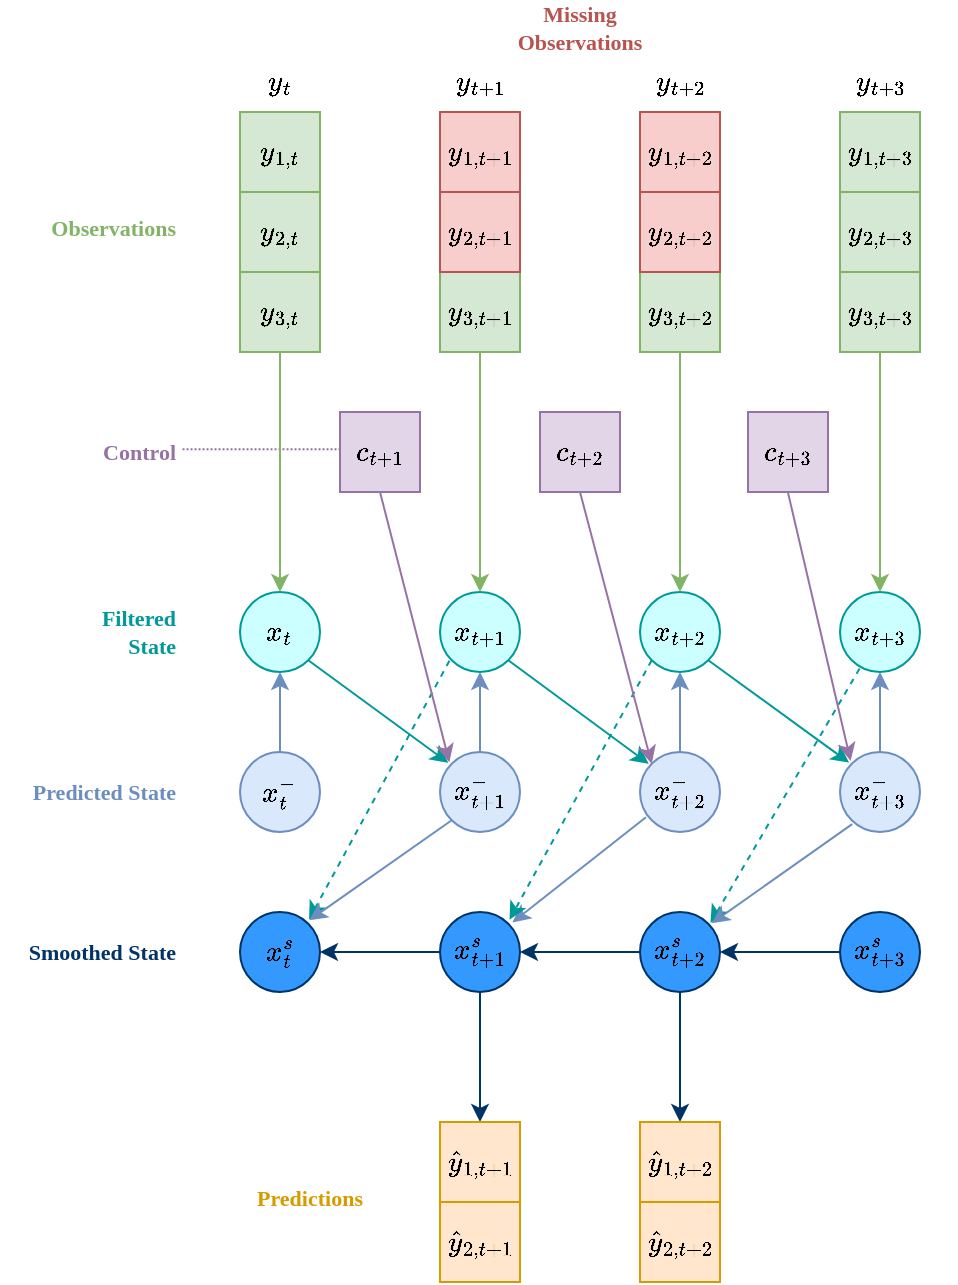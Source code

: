 <mxfile version="20.7.4" type="device"><diagram name="Pagina-1" id="PG1uFgNNU4_VFH-syxDm"><mxGraphModel dx="830" dy="479" grid="1" gridSize="10" guides="1" tooltips="1" connect="1" arrows="1" fold="1" page="1" pageScale="1" pageWidth="827" pageHeight="1169" math="1" shadow="0"><root><mxCell id="0"/><mxCell id="1" parent="0"/><mxCell id="aHSA-yWjQ6p6nmooRD67-1" value="" style="endArrow=none;dashed=1;html=1;dashPattern=1 1;strokeWidth=1;rounded=0;strokeColor=#9673a6;entryX=0.02;entryY=0.467;entryDx=0;entryDy=0;entryPerimeter=0;exitX=1.014;exitY=0.447;exitDx=0;exitDy=0;exitPerimeter=0;fillColor=#e1d5e7;" edge="1" parent="1" source="CmO0RxP0NXubQuv4mHWE-83" target="CmO0RxP0NXubQuv4mHWE-57"><mxGeometry width="50" height="50" relative="1" as="geometry"><mxPoint x="100" y="320" as="sourcePoint"/><mxPoint x="150" y="270" as="targetPoint"/></mxGeometry></mxCell><mxCell id="CmO0RxP0NXubQuv4mHWE-1" value="$$x_t$$" style="ellipse;whiteSpace=wrap;html=1;aspect=fixed;fillColor=#CCFFFF;strokeColor=#009999;" parent="1" vertex="1"><mxGeometry x="160" y="320" width="40" height="40" as="geometry"/></mxCell><mxCell id="CmO0RxP0NXubQuv4mHWE-13" style="edgeStyle=orthogonalEdgeStyle;rounded=0;orthogonalLoop=1;jettySize=auto;html=1;entryX=0.5;entryY=1;entryDx=0;entryDy=0;fontSize=12;fillColor=#dae8fc;strokeColor=#6C8EBF;" parent="1" source="CmO0RxP0NXubQuv4mHWE-2" target="CmO0RxP0NXubQuv4mHWE-1" edge="1"><mxGeometry relative="1" as="geometry"/></mxCell><mxCell id="CmO0RxP0NXubQuv4mHWE-2" value="$$x^-_t$$" style="ellipse;whiteSpace=wrap;html=1;aspect=fixed;fillColor=#dae8fc;strokeColor=#6c8ebf;" parent="1" vertex="1"><mxGeometry x="160" y="400" width="40" height="40" as="geometry"/></mxCell><mxCell id="CmO0RxP0NXubQuv4mHWE-3" value="$$x^s_t$$" style="ellipse;whiteSpace=wrap;html=1;aspect=fixed;fillColor=#3399FF;strokeColor=#003366;" parent="1" vertex="1"><mxGeometry x="160" y="480" width="40" height="40" as="geometry"/></mxCell><mxCell id="CmO0RxP0NXubQuv4mHWE-4" value="$$x_{t+1}$$" style="ellipse;whiteSpace=wrap;html=1;aspect=fixed;fillColor=#CCFFFF;strokeColor=#009999;" parent="1" vertex="1"><mxGeometry x="260" y="320" width="40" height="40" as="geometry"/></mxCell><mxCell id="CmO0RxP0NXubQuv4mHWE-15" style="edgeStyle=orthogonalEdgeStyle;rounded=0;orthogonalLoop=1;jettySize=auto;html=1;entryX=0.5;entryY=1;entryDx=0;entryDy=0;fontSize=12;fillColor=#dae8fc;strokeColor=#6c8ebf;" parent="1" source="CmO0RxP0NXubQuv4mHWE-5" target="CmO0RxP0NXubQuv4mHWE-4" edge="1"><mxGeometry relative="1" as="geometry"/></mxCell><mxCell id="CmO0RxP0NXubQuv4mHWE-5" value="$$x^-_{t+1}$$" style="ellipse;whiteSpace=wrap;html=1;aspect=fixed;fillColor=#dae8fc;strokeColor=#6c8ebf;" parent="1" vertex="1"><mxGeometry x="260" y="400" width="40" height="40" as="geometry"/></mxCell><mxCell id="CmO0RxP0NXubQuv4mHWE-45" style="edgeStyle=orthogonalEdgeStyle;rounded=0;orthogonalLoop=1;jettySize=auto;html=1;exitX=0;exitY=0.5;exitDx=0;exitDy=0;fontSize=12;fillColor=#3399FF;strokeColor=#003366;fontColor=rgb(0, 0, 0);" parent="1" source="CmO0RxP0NXubQuv4mHWE-6" edge="1"><mxGeometry relative="1" as="geometry"><mxPoint x="200" y="500" as="targetPoint"/></mxGeometry></mxCell><mxCell id="CmO0RxP0NXubQuv4mHWE-71" style="edgeStyle=orthogonalEdgeStyle;rounded=0;orthogonalLoop=1;jettySize=auto;html=1;entryX=0.5;entryY=0;entryDx=0;entryDy=0;fontSize=12;fillColor=#3399FF;strokeColor=#003366;" parent="1" source="CmO0RxP0NXubQuv4mHWE-6" target="CmO0RxP0NXubQuv4mHWE-64" edge="1"><mxGeometry relative="1" as="geometry"/></mxCell><mxCell id="CmO0RxP0NXubQuv4mHWE-6" value="$$x^s_{t+1}$$" style="ellipse;whiteSpace=wrap;html=1;aspect=fixed;fillColor=#3399FF;strokeColor=#003366;" parent="1" vertex="1"><mxGeometry x="260" y="480" width="40" height="40" as="geometry"/></mxCell><mxCell id="CmO0RxP0NXubQuv4mHWE-7" value="$$x_{t+2}$$" style="ellipse;whiteSpace=wrap;html=1;aspect=fixed;fillColor=#CCFFFF;strokeColor=#009999;" parent="1" vertex="1"><mxGeometry x="360" y="320" width="40" height="40" as="geometry"/></mxCell><mxCell id="CmO0RxP0NXubQuv4mHWE-16" style="edgeStyle=orthogonalEdgeStyle;rounded=0;orthogonalLoop=1;jettySize=auto;html=1;exitX=0.5;exitY=0;exitDx=0;exitDy=0;entryX=0.5;entryY=1;entryDx=0;entryDy=0;fontSize=12;fillColor=#dae8fc;strokeColor=#6c8ebf;" parent="1" source="CmO0RxP0NXubQuv4mHWE-8" target="CmO0RxP0NXubQuv4mHWE-7" edge="1"><mxGeometry relative="1" as="geometry"/></mxCell><mxCell id="CmO0RxP0NXubQuv4mHWE-8" value="$$x^-_{t+2}$$" style="ellipse;whiteSpace=wrap;html=1;aspect=fixed;fillColor=#dae8fc;strokeColor=#6c8ebf;" parent="1" vertex="1"><mxGeometry x="360" y="400" width="40" height="40" as="geometry"/></mxCell><mxCell id="CmO0RxP0NXubQuv4mHWE-44" style="edgeStyle=orthogonalEdgeStyle;rounded=0;orthogonalLoop=1;jettySize=auto;html=1;exitX=0;exitY=0.5;exitDx=0;exitDy=0;entryX=1;entryY=0.5;entryDx=0;entryDy=0;fontSize=12;fillColor=#3399FF;strokeColor=#003366;fontColor=rgb(0, 0, 0);" parent="1" source="CmO0RxP0NXubQuv4mHWE-9" target="CmO0RxP0NXubQuv4mHWE-6" edge="1"><mxGeometry relative="1" as="geometry"/></mxCell><mxCell id="CmO0RxP0NXubQuv4mHWE-72" style="edgeStyle=orthogonalEdgeStyle;rounded=0;orthogonalLoop=1;jettySize=auto;html=1;fontSize=12;fillColor=#3399FF;strokeColor=#003366;fontColor=rgb(0, 0, 0);" parent="1" source="CmO0RxP0NXubQuv4mHWE-9" target="CmO0RxP0NXubQuv4mHWE-68" edge="1"><mxGeometry relative="1" as="geometry"/></mxCell><mxCell id="CmO0RxP0NXubQuv4mHWE-9" value="$$x^s_{t+2}$$" style="ellipse;whiteSpace=wrap;html=1;aspect=fixed;fillColor=#3399FF;strokeColor=#003366;" parent="1" vertex="1"><mxGeometry x="360" y="480" width="40" height="40" as="geometry"/></mxCell><mxCell id="CmO0RxP0NXubQuv4mHWE-10" value="$$x_{t+3}$$" style="ellipse;whiteSpace=wrap;html=1;aspect=fixed;fillColor=#CCFFFF;strokeColor=#009999;" parent="1" vertex="1"><mxGeometry x="460" y="320" width="40" height="40" as="geometry"/></mxCell><mxCell id="CmO0RxP0NXubQuv4mHWE-17" style="edgeStyle=orthogonalEdgeStyle;rounded=0;orthogonalLoop=1;jettySize=auto;html=1;exitX=0.5;exitY=0;exitDx=0;exitDy=0;entryX=0.5;entryY=1;entryDx=0;entryDy=0;fontSize=12;fillColor=#dae8fc;strokeColor=#6c8ebf;" parent="1" source="CmO0RxP0NXubQuv4mHWE-11" target="CmO0RxP0NXubQuv4mHWE-10" edge="1"><mxGeometry relative="1" as="geometry"/></mxCell><mxCell id="CmO0RxP0NXubQuv4mHWE-11" value="$$x^-_{t+3}$$" style="ellipse;whiteSpace=wrap;html=1;aspect=fixed;fillColor=#dae8fc;strokeColor=#6c8ebf;" parent="1" vertex="1"><mxGeometry x="460" y="400" width="40" height="40" as="geometry"/></mxCell><mxCell id="CmO0RxP0NXubQuv4mHWE-46" style="edgeStyle=orthogonalEdgeStyle;rounded=0;orthogonalLoop=1;jettySize=auto;html=1;exitX=0;exitY=0.5;exitDx=0;exitDy=0;entryX=1;entryY=0.5;entryDx=0;entryDy=0;fontSize=12;fillColor=#3399FF;strokeColor=#003366;fontColor=rgb(0, 0, 0);" parent="1" source="CmO0RxP0NXubQuv4mHWE-12" target="CmO0RxP0NXubQuv4mHWE-9" edge="1"><mxGeometry relative="1" as="geometry"/></mxCell><mxCell id="CmO0RxP0NXubQuv4mHWE-12" value="$$x^s_{t+3}$$" style="ellipse;whiteSpace=wrap;html=1;aspect=fixed;fillColor=#3399FF;strokeColor=#003366;" parent="1" vertex="1"><mxGeometry x="460" y="480" width="40" height="40" as="geometry"/></mxCell><mxCell id="CmO0RxP0NXubQuv4mHWE-18" value="" style="endArrow=classic;html=1;rounded=0;exitX=1;exitY=1;exitDx=0;exitDy=0;entryX=0.104;entryY=0.135;entryDx=0;entryDy=0;entryPerimeter=0;fontSize=12;fillColor=#CCFFFF;strokeColor=#009999;" parent="1" source="CmO0RxP0NXubQuv4mHWE-1" target="CmO0RxP0NXubQuv4mHWE-5" edge="1"><mxGeometry width="50" height="50" relative="1" as="geometry"><mxPoint x="400" y="450" as="sourcePoint"/><mxPoint x="450" y="400" as="targetPoint"/></mxGeometry></mxCell><mxCell id="CmO0RxP0NXubQuv4mHWE-19" value="" style="endArrow=classic;html=1;rounded=0;entryX=0.109;entryY=0.147;entryDx=0;entryDy=0;exitX=1;exitY=1;exitDx=0;exitDy=0;entryPerimeter=0;fontSize=12;fillColor=#CCFFFF;strokeColor=#009999;" parent="1" source="CmO0RxP0NXubQuv4mHWE-4" target="CmO0RxP0NXubQuv4mHWE-8" edge="1"><mxGeometry width="50" height="50" relative="1" as="geometry"><mxPoint x="300" y="360" as="sourcePoint"/><mxPoint x="372" y="412" as="targetPoint"/></mxGeometry></mxCell><mxCell id="CmO0RxP0NXubQuv4mHWE-21" value="" style="endArrow=classic;html=1;rounded=0;entryX=0.114;entryY=0.132;entryDx=0;entryDy=0;exitX=1;exitY=1;exitDx=0;exitDy=0;entryPerimeter=0;fontSize=12;fillColor=#CCFFFF;strokeColor=#009999;" parent="1" source="CmO0RxP0NXubQuv4mHWE-7" target="CmO0RxP0NXubQuv4mHWE-11" edge="1"><mxGeometry width="50" height="50" relative="1" as="geometry"><mxPoint x="400" y="360" as="sourcePoint"/><mxPoint x="470" y="412" as="targetPoint"/></mxGeometry></mxCell><mxCell id="CmO0RxP0NXubQuv4mHWE-26" value="" style="group;fillColor=#d5e8d4;strokeColor=#82b366;" parent="1" vertex="1" connectable="0"><mxGeometry x="160" y="80" width="40" height="120" as="geometry"/></mxCell><mxCell id="CmO0RxP0NXubQuv4mHWE-22" value="&lt;div&gt;$$y_{1,t}$$&lt;/div&gt;" style="rounded=0;whiteSpace=wrap;html=1;fillColor=#d5e8d4;strokeColor=#82b366;" parent="CmO0RxP0NXubQuv4mHWE-26" vertex="1"><mxGeometry width="40" height="40" as="geometry"/></mxCell><mxCell id="CmO0RxP0NXubQuv4mHWE-24" value="&lt;div&gt;$$y_{2,t}$$&lt;/div&gt;" style="rounded=0;whiteSpace=wrap;html=1;fillColor=#d5e8d4;strokeColor=#82b366;" parent="CmO0RxP0NXubQuv4mHWE-26" vertex="1"><mxGeometry y="40" width="40" height="40" as="geometry"/></mxCell><mxCell id="CmO0RxP0NXubQuv4mHWE-25" value="&lt;div&gt;$$y_{3,t}$$&lt;/div&gt;" style="rounded=0;whiteSpace=wrap;html=1;fillColor=#d5e8d4;strokeColor=#82b366;" parent="CmO0RxP0NXubQuv4mHWE-26" vertex="1"><mxGeometry y="80" width="40" height="40" as="geometry"/></mxCell><mxCell id="CmO0RxP0NXubQuv4mHWE-27" value="" style="group" parent="1" vertex="1" connectable="0"><mxGeometry x="260" y="80" width="40" height="120" as="geometry"/></mxCell><mxCell id="CmO0RxP0NXubQuv4mHWE-28" value="&lt;div&gt;$$y_{1,t+1}$$&lt;/div&gt;" style="rounded=0;whiteSpace=wrap;html=1;fillColor=#f8cecc;strokeColor=#B85450;" parent="CmO0RxP0NXubQuv4mHWE-27" vertex="1"><mxGeometry width="40" height="40" as="geometry"/></mxCell><mxCell id="CmO0RxP0NXubQuv4mHWE-30" value="&lt;div&gt;$$y_{3,t+1}$$&lt;/div&gt;" style="rounded=0;whiteSpace=wrap;html=1;fillColor=#d5e8d4;strokeColor=#82b366;" parent="CmO0RxP0NXubQuv4mHWE-27" vertex="1"><mxGeometry y="80" width="40" height="40" as="geometry"/></mxCell><mxCell id="CmO0RxP0NXubQuv4mHWE-29" value="&lt;div&gt;$$y_{2,t+1}$$&lt;/div&gt;" style="rounded=0;whiteSpace=wrap;html=1;fillColor=#f8cecc;strokeColor=#b85450;" parent="CmO0RxP0NXubQuv4mHWE-27" vertex="1"><mxGeometry y="40" width="40" height="40" as="geometry"/></mxCell><mxCell id="CmO0RxP0NXubQuv4mHWE-31" value="" style="group" parent="1" vertex="1" connectable="0"><mxGeometry x="360" y="80" width="40" height="120" as="geometry"/></mxCell><mxCell id="CmO0RxP0NXubQuv4mHWE-32" value="&lt;div&gt;$$y_{1,t+2}$$&lt;/div&gt;" style="rounded=0;whiteSpace=wrap;html=1;fillColor=#f8cecc;strokeColor=#b85450;" parent="CmO0RxP0NXubQuv4mHWE-31" vertex="1"><mxGeometry width="40" height="40" as="geometry"/></mxCell><mxCell id="CmO0RxP0NXubQuv4mHWE-34" value="&lt;div&gt;$$y_{3,t+2}$$&lt;/div&gt;" style="rounded=0;whiteSpace=wrap;html=1;fillColor=#d5e8d4;strokeColor=#82b366;" parent="CmO0RxP0NXubQuv4mHWE-31" vertex="1"><mxGeometry y="80" width="40" height="40" as="geometry"/></mxCell><mxCell id="CmO0RxP0NXubQuv4mHWE-33" value="&lt;div&gt;$$y_{2,t+2}$$&lt;/div&gt;" style="rounded=0;whiteSpace=wrap;html=1;fillColor=#f8cecc;strokeColor=#b85450;" parent="CmO0RxP0NXubQuv4mHWE-31" vertex="1"><mxGeometry y="40" width="40" height="40" as="geometry"/></mxCell><mxCell id="CmO0RxP0NXubQuv4mHWE-35" value="" style="group" parent="1" vertex="1" connectable="0"><mxGeometry x="460" y="80" width="40" height="120" as="geometry"/></mxCell><mxCell id="CmO0RxP0NXubQuv4mHWE-36" value="&lt;div&gt;$$y_{1,t+3}$$&lt;/div&gt;" style="rounded=0;whiteSpace=wrap;html=1;fillColor=#d5e8d4;strokeColor=#82b366;" parent="CmO0RxP0NXubQuv4mHWE-35" vertex="1"><mxGeometry width="40" height="40" as="geometry"/></mxCell><mxCell id="CmO0RxP0NXubQuv4mHWE-37" value="&lt;div&gt;$$y_{2,t+3}$$&lt;/div&gt;" style="rounded=0;whiteSpace=wrap;html=1;fillColor=#d5e8d4;strokeColor=#82b366;" parent="CmO0RxP0NXubQuv4mHWE-35" vertex="1"><mxGeometry y="40" width="40" height="40" as="geometry"/></mxCell><mxCell id="CmO0RxP0NXubQuv4mHWE-38" value="&lt;div&gt;$$y_{3,t+3}$$&lt;/div&gt;" style="rounded=0;whiteSpace=wrap;html=1;fillColor=#d5e8d4;strokeColor=#82b366;" parent="CmO0RxP0NXubQuv4mHWE-35" vertex="1"><mxGeometry y="80" width="40" height="40" as="geometry"/></mxCell><mxCell id="CmO0RxP0NXubQuv4mHWE-40" style="edgeStyle=orthogonalEdgeStyle;rounded=0;orthogonalLoop=1;jettySize=auto;html=1;entryX=0.5;entryY=0;entryDx=0;entryDy=0;fillColor=#d5e8d4;strokeColor=#82b366;" parent="1" source="CmO0RxP0NXubQuv4mHWE-25" target="CmO0RxP0NXubQuv4mHWE-1" edge="1"><mxGeometry relative="1" as="geometry"/></mxCell><mxCell id="CmO0RxP0NXubQuv4mHWE-41" style="edgeStyle=orthogonalEdgeStyle;rounded=0;orthogonalLoop=1;jettySize=auto;html=1;entryX=0.5;entryY=0;entryDx=0;entryDy=0;fillColor=#d5e8d4;strokeColor=#82b366;" parent="1" source="CmO0RxP0NXubQuv4mHWE-30" target="CmO0RxP0NXubQuv4mHWE-4" edge="1"><mxGeometry relative="1" as="geometry"/></mxCell><mxCell id="CmO0RxP0NXubQuv4mHWE-42" style="edgeStyle=orthogonalEdgeStyle;rounded=0;orthogonalLoop=1;jettySize=auto;html=1;entryX=0.5;entryY=0;entryDx=0;entryDy=0;fillColor=#d5e8d4;strokeColor=#82b366;" parent="1" source="CmO0RxP0NXubQuv4mHWE-34" target="CmO0RxP0NXubQuv4mHWE-7" edge="1"><mxGeometry relative="1" as="geometry"/></mxCell><mxCell id="CmO0RxP0NXubQuv4mHWE-43" style="edgeStyle=orthogonalEdgeStyle;rounded=0;orthogonalLoop=1;jettySize=auto;html=1;entryX=0.5;entryY=0;entryDx=0;entryDy=0;fillColor=#d5e8d4;strokeColor=#82b366;" parent="1" source="CmO0RxP0NXubQuv4mHWE-38" target="CmO0RxP0NXubQuv4mHWE-10" edge="1"><mxGeometry relative="1" as="geometry"/></mxCell><mxCell id="CmO0RxP0NXubQuv4mHWE-47" value="" style="endArrow=classic;html=1;rounded=0;exitX=0.074;exitY=0.815;exitDx=0;exitDy=0;entryX=0.906;entryY=0.13;entryDx=0;entryDy=0;exitPerimeter=0;entryPerimeter=0;fontSize=12;fillColor=#dae8fc;strokeColor=#6c8ebf;" parent="1" source="CmO0RxP0NXubQuv4mHWE-8" target="CmO0RxP0NXubQuv4mHWE-6" edge="1"><mxGeometry width="50" height="50" relative="1" as="geometry"><mxPoint x="204" y="364" as="sourcePoint"/><mxPoint x="274" y="415" as="targetPoint"/></mxGeometry></mxCell><mxCell id="CmO0RxP0NXubQuv4mHWE-48" value="" style="endArrow=classic;html=1;rounded=0;exitX=0;exitY=1;exitDx=0;exitDy=0;entryX=0.869;entryY=0.098;entryDx=0;entryDy=0;entryPerimeter=0;fontSize=12;fillColor=#CCFFFF;strokeColor=#009999;dashed=1;" parent="1" source="CmO0RxP0NXubQuv4mHWE-7" target="CmO0RxP0NXubQuv4mHWE-6" edge="1"><mxGeometry width="50" height="50" relative="1" as="geometry"><mxPoint x="373" y="443" as="sourcePoint"/><mxPoint x="305" y="495" as="targetPoint"/></mxGeometry></mxCell><mxCell id="CmO0RxP0NXubQuv4mHWE-49" value="" style="endArrow=classic;html=1;rounded=0;exitX=0.245;exitY=0.957;exitDx=0;exitDy=0;entryX=0.881;entryY=0.139;entryDx=0;entryDy=0;entryPerimeter=0;exitPerimeter=0;fontSize=12;fillColor=#CCFFFF;strokeColor=#009999;dashed=1;" parent="1" source="CmO0RxP0NXubQuv4mHWE-10" target="CmO0RxP0NXubQuv4mHWE-9" edge="1"><mxGeometry width="50" height="50" relative="1" as="geometry"><mxPoint x="471" y="354.5" as="sourcePoint"/><mxPoint x="400" y="484.5" as="targetPoint"/></mxGeometry></mxCell><mxCell id="CmO0RxP0NXubQuv4mHWE-50" value="" style="endArrow=classic;html=1;rounded=0;exitX=0.152;exitY=0.902;exitDx=0;exitDy=0;entryX=0.897;entryY=0.14;entryDx=0;entryDy=0;exitPerimeter=0;entryPerimeter=0;fontSize=12;fillColor=#dae8fc;strokeColor=#6c8ebf;" parent="1" source="CmO0RxP0NXubQuv4mHWE-11" target="CmO0RxP0NXubQuv4mHWE-9" edge="1"><mxGeometry width="50" height="50" relative="1" as="geometry"><mxPoint x="468" y="433.5" as="sourcePoint"/><mxPoint x="401" y="485.5" as="targetPoint"/></mxGeometry></mxCell><mxCell id="CmO0RxP0NXubQuv4mHWE-51" value="" style="endArrow=classic;html=1;rounded=0;exitX=0.118;exitY=0.86;exitDx=0;exitDy=0;entryX=0.863;entryY=0.093;entryDx=0;entryDy=0;entryPerimeter=0;exitPerimeter=0;fontSize=12;fillColor=#CCFFFF;strokeColor=#009999;dashed=1;" parent="1" source="CmO0RxP0NXubQuv4mHWE-4" target="CmO0RxP0NXubQuv4mHWE-3" edge="1"><mxGeometry width="50" height="50" relative="1" as="geometry"><mxPoint x="271" y="349" as="sourcePoint"/><mxPoint x="200" y="479" as="targetPoint"/></mxGeometry></mxCell><mxCell id="CmO0RxP0NXubQuv4mHWE-52" value="" style="endArrow=classic;html=1;rounded=0;exitX=0;exitY=1;exitDx=0;exitDy=0;entryX=0.867;entryY=0.103;entryDx=0;entryDy=0;entryPerimeter=0;fontSize=12;fillColor=#dae8fc;strokeColor=#6c8ebf;" parent="1" source="CmO0RxP0NXubQuv4mHWE-5" target="CmO0RxP0NXubQuv4mHWE-3" edge="1"><mxGeometry width="50" height="50" relative="1" as="geometry"><mxPoint x="268" y="428" as="sourcePoint"/><mxPoint x="201" y="480" as="targetPoint"/></mxGeometry></mxCell><mxCell id="CmO0RxP0NXubQuv4mHWE-57" value="$$c_{t+1}$$" style="rounded=0;whiteSpace=wrap;html=1;strokeColor=#9673A6;fillColor=#e1d5e7;" parent="1" vertex="1"><mxGeometry x="210" y="230" width="40" height="40" as="geometry"/></mxCell><mxCell id="CmO0RxP0NXubQuv4mHWE-58" value="$$c_{t+2}$$" style="rounded=0;whiteSpace=wrap;html=1;strokeColor=#9673a6;fillColor=#e1d5e7;" parent="1" vertex="1"><mxGeometry x="310" y="230" width="40" height="40" as="geometry"/></mxCell><mxCell id="CmO0RxP0NXubQuv4mHWE-59" value="$$c_{t+3}$$" style="rounded=0;whiteSpace=wrap;html=1;strokeColor=#9673a6;fillColor=#e1d5e7;" parent="1" vertex="1"><mxGeometry x="414" y="230" width="40" height="40" as="geometry"/></mxCell><mxCell id="CmO0RxP0NXubQuv4mHWE-60" value="" style="endArrow=classic;html=1;rounded=0;exitX=0.5;exitY=1;exitDx=0;exitDy=0;entryX=0.117;entryY=0.127;entryDx=0;entryDy=0;entryPerimeter=0;fillColor=#e1d5e7;strokeColor=#9673a6;" parent="1" source="CmO0RxP0NXubQuv4mHWE-57" target="CmO0RxP0NXubQuv4mHWE-5" edge="1"><mxGeometry width="50" height="50" relative="1" as="geometry"><mxPoint x="320" y="310" as="sourcePoint"/><mxPoint x="270" y="370" as="targetPoint"/></mxGeometry></mxCell><mxCell id="CmO0RxP0NXubQuv4mHWE-61" value="" style="endArrow=classic;html=1;rounded=0;exitX=0.5;exitY=1;exitDx=0;exitDy=0;entryX=0;entryY=0;entryDx=0;entryDy=0;fillColor=#e1d5e7;strokeColor=#9673a6;" parent="1" edge="1" target="CmO0RxP0NXubQuv4mHWE-8"><mxGeometry width="50" height="50" relative="1" as="geometry"><mxPoint x="330" y="270" as="sourcePoint"/><mxPoint x="365" y="375" as="targetPoint"/></mxGeometry></mxCell><mxCell id="CmO0RxP0NXubQuv4mHWE-62" value="" style="endArrow=classic;html=1;rounded=0;exitX=0.5;exitY=1.008;exitDx=0;exitDy=0;entryX=0.133;entryY=0.111;entryDx=0;entryDy=0;entryPerimeter=0;fillColor=#e1d5e7;strokeColor=#9673a6;exitPerimeter=0;" parent="1" source="CmO0RxP0NXubQuv4mHWE-59" target="CmO0RxP0NXubQuv4mHWE-11" edge="1"><mxGeometry width="50" height="50" relative="1" as="geometry"><mxPoint x="436" y="270" as="sourcePoint"/><mxPoint x="471" y="375" as="targetPoint"/></mxGeometry></mxCell><mxCell id="CmO0RxP0NXubQuv4mHWE-64" value="&lt;div&gt;$$\hat{y}_{1,t+1}$$&lt;/div&gt;" style="rounded=0;whiteSpace=wrap;html=1;fillColor=#FFE6CC;strokeColor=#D79B00;" parent="1" vertex="1"><mxGeometry x="260" y="585" width="40" height="40" as="geometry"/></mxCell><mxCell id="CmO0RxP0NXubQuv4mHWE-65" value="&lt;div&gt;$$\hat{y}_{2,t+1}$$&lt;/div&gt;" style="rounded=0;whiteSpace=wrap;html=1;fillColor=#ffe6cc;strokeColor=#d79b00;" parent="1" vertex="1"><mxGeometry x="260" y="625" width="40" height="40" as="geometry"/></mxCell><mxCell id="CmO0RxP0NXubQuv4mHWE-68" value="&lt;div&gt;$$\hat{y}_{1,t+2}$$&lt;/div&gt;" style="rounded=0;whiteSpace=wrap;html=1;fillColor=#ffe6cc;strokeColor=#d79b00;" parent="1" vertex="1"><mxGeometry x="360" y="585" width="40" height="40" as="geometry"/></mxCell><mxCell id="CmO0RxP0NXubQuv4mHWE-69" value="&lt;div&gt;$$\hat{y}_{2,t+2}$$&lt;/div&gt;" style="rounded=0;whiteSpace=wrap;html=1;fillColor=#ffe6cc;strokeColor=#d79b00;" parent="1" vertex="1"><mxGeometry x="360" y="625" width="40" height="40" as="geometry"/></mxCell><mxCell id="CmO0RxP0NXubQuv4mHWE-73" value="Observations" style="text;html=1;strokeColor=none;fillColor=none;align=right;verticalAlign=middle;whiteSpace=wrap;rounded=0;fontFamily=Verdana;fontStyle=1;fontSize=11;fontColor=#82b366;" parent="1" vertex="1"><mxGeometry x="40" y="125" width="90" height="25" as="geometry"/></mxCell><mxCell id="CmO0RxP0NXubQuv4mHWE-75" value="&lt;div&gt;$$y_t$$&lt;/div&gt;" style="text;html=1;strokeColor=none;fillColor=none;align=center;verticalAlign=middle;whiteSpace=wrap;rounded=0;" parent="1" vertex="1"><mxGeometry x="160" y="50" width="40" height="30" as="geometry"/></mxCell><mxCell id="CmO0RxP0NXubQuv4mHWE-76" value="&lt;div&gt;$$y_{t+1}$$&lt;/div&gt;" style="text;html=1;strokeColor=none;fillColor=none;align=center;verticalAlign=middle;whiteSpace=wrap;rounded=0;" parent="1" vertex="1"><mxGeometry x="260" y="50" width="40" height="30" as="geometry"/></mxCell><mxCell id="CmO0RxP0NXubQuv4mHWE-77" value="&lt;div&gt;$$y_{t+2}$$&lt;/div&gt;" style="text;html=1;strokeColor=none;fillColor=none;align=center;verticalAlign=middle;whiteSpace=wrap;rounded=0;" parent="1" vertex="1"><mxGeometry x="360" y="50" width="40" height="30" as="geometry"/></mxCell><mxCell id="CmO0RxP0NXubQuv4mHWE-78" value="&lt;div&gt;$$y_{t+3}$$&lt;/div&gt;" style="text;html=1;strokeColor=none;fillColor=none;align=center;verticalAlign=middle;whiteSpace=wrap;rounded=0;" parent="1" vertex="1"><mxGeometry x="460" y="50" width="40" height="30" as="geometry"/></mxCell><mxCell id="CmO0RxP0NXubQuv4mHWE-79" value="&lt;div&gt;Filtered&lt;/div&gt;&lt;div&gt;State&lt;/div&gt;" style="text;html=1;strokeColor=none;fillColor=none;align=right;verticalAlign=middle;whiteSpace=wrap;rounded=0;fontFamily=Verdana;fontStyle=1;fontSize=11;fontColor=#009999;" parent="1" vertex="1"><mxGeometry x="40" y="327.5" width="90" height="25" as="geometry"/></mxCell><mxCell id="CmO0RxP0NXubQuv4mHWE-80" value="Predicted State" style="text;html=1;strokeColor=none;fillColor=none;align=right;verticalAlign=middle;whiteSpace=wrap;rounded=0;fontFamily=Verdana;fontStyle=1;fontSize=11;fontColor=#6C8EBF;" parent="1" vertex="1"><mxGeometry x="40" y="407.5" width="90" height="25" as="geometry"/></mxCell><mxCell id="CmO0RxP0NXubQuv4mHWE-81" value="Smoothed State" style="text;html=1;strokeColor=none;fillColor=none;align=right;verticalAlign=middle;whiteSpace=wrap;rounded=0;fontFamily=Verdana;fontStyle=1;fontSize=11;fontColor=#003366;" parent="1" vertex="1"><mxGeometry x="40" y="487.5" width="90" height="25" as="geometry"/></mxCell><mxCell id="CmO0RxP0NXubQuv4mHWE-82" value="Predictions" style="text;html=1;strokeColor=none;fillColor=none;align=center;verticalAlign=middle;whiteSpace=wrap;rounded=0;fontFamily=Verdana;fontStyle=1;fontSize=11;fontColor=#D79B00;" parent="1" vertex="1"><mxGeometry x="150" y="610" width="90" height="25" as="geometry"/></mxCell><mxCell id="CmO0RxP0NXubQuv4mHWE-83" value="Control" style="text;html=1;strokeColor=none;fillColor=none;align=right;verticalAlign=middle;whiteSpace=wrap;rounded=0;fontFamily=Verdana;fontStyle=1;fontSize=11;fontColor=#9673A6;" parent="1" vertex="1"><mxGeometry x="40" y="237.5" width="90" height="25" as="geometry"/></mxCell><mxCell id="CmO0RxP0NXubQuv4mHWE-85" value="Missing Observations" style="text;html=1;strokeColor=none;fillColor=none;align=center;verticalAlign=middle;whiteSpace=wrap;rounded=0;fontFamily=Verdana;fontStyle=1;fontSize=11;fontColor=#B85450;" parent="1" vertex="1"><mxGeometry x="285" y="25" width="90" height="25" as="geometry"/></mxCell></root></mxGraphModel></diagram></mxfile>
